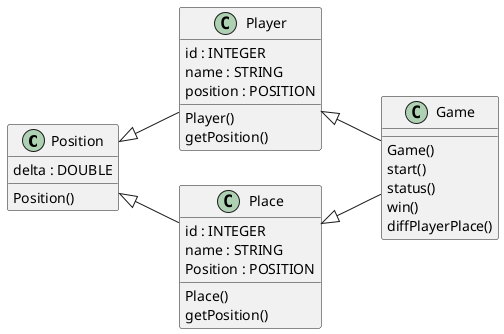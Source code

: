 @startuml test
left to right direction

class Position {
  delta : DOUBLE
  Position() 
}

class Player {
  id : INTEGER
  name : STRING
  position : POSITION
  Player()
  getPosition()
}

class Game {
  Game()
  start()
  status()
  win()
  diffPlayerPlace()
}

class Place {
    id : INTEGER
    name : STRING
    Position : POSITION
    Place()
    getPosition()

}

Player <|-- Game
Place <|-- Game
Position <|-- Place
Position <|-- Player

@enduml